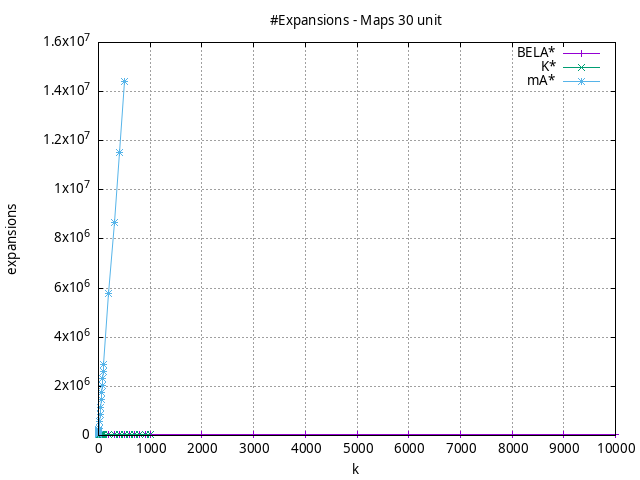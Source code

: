 #!/usr/bin/gnuplot
# -*- coding: utf-8 -*-
#
# results/maps/unit/30/random512-30.heuristic.unit.expansions.gnuplot
#
# Started on 04/07/2024 21:48:21
# Author: Carlos Linares López
set grid
set xlabel "k"
set ylabel "expansions"

set title "#Expansions - Maps 30 unit"

set terminal png enhanced font "Ariel,10"
set output 'random512-30.heuristic.unit.expansions.png'

plot "-" title "BELA*"      with linesp, "-" title "K*"      with linesp, "-" title "mA*"      with linesp

	1 29038.96
	2 29039.09
	3 29039.21
	4 29039.54
	5 29039.69
	6 29039.74
	7 29039.8
	8 29039.86
	9 29039.88
	10 29039.92
	20 29040.74
	30 29041.12
	40 29041.49
	50 29041.57
	60 29041.84
	70 29041.91
	80 29041.94
	90 29041.99
	100 29042.04
	200 29042.71
	300 29042.93
	400 29043.25
	500 29043.77
	600 29043.91
	700 29043.94
	800 29043.98
	900 29044.23
	1000 29044.32
	2000 29045.71
	3000 29046.89
	4000 29047.22
	5000 29047.34
	6000 29047.43
	7000 29047.61
	8000 29047.8
	9000 29048.19
	10000 29048.69
end
	1 27321.11
	2 34776.61
	3 34980.56
	4 34980.56
	5 34980.56
	6 34980.56
	7 34980.56
	8 34980.56
	9 34980.56
	10 34980.56
	20 34980.56
	30 34980.56
	40 34980.56
	50 34980.56
	60 34980.56
	70 34980.56
	80 34980.56
	90 34980.56
	100 34980.56
	200 34980.56
	300 34980.56
	400 34980.56
	500 34980.56
	600 34980.56
	700 34980.56
	800 34980.56
	900 34980.56
	1000 34980.56
end
	1 29038.96
	2 58486.88
	3 87516.06
	4 116561.37
	5 145708.04
	6 174760.23
	7 203787.9
	8 232799.58
	9 262149.61
	10 291192.51
	20 579769.64
	30 869190.05
	40 1158324.53
	50 1447465.04
	60 1736411.13
	70 2025239.22
	80 2313999.57
	90 2602828.55
	100 2892114.46
	200 5770678.86
	300 8655565.76
	400 11526232.11
	500 14403822.13
end
